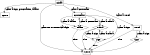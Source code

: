 digraph flowchart {

        size="1,1";

        a [shape=rectangle];
        b [shape=rectangle];
        c [shape=rectangle];
	d [shape=rectangle];
	e [shape=rectangle];
	f [shape=diamond];
	g [shape=diamond];
	h [shape=diamond];
	i [shape=diamond];

        a [label="Initial"];
        b [label="Ignore"];
        c [label="Store"];
	d [label="Consonant"];
	e [label="Vowel"];
	f [label="Sign"];
	g [label="Halant"];
	h [label="Matra"];
	i [label="Sign"];
	
        a -> b [label="Scans a sign, punctuation, halant"];
        a -> c [label="Scans om or numerical digit"];
        a -> d [label="Scans a consonant"];
        a -> e [label="Scans a vowel"];
        e -> f [label="Scans a sign"];
        e -> c [label="Else"];
	d -> g [label="Scans a halant"]
	g -> d [label="Scans a consonant"]
	g -> c [label="Else"]
	d -> h [label="Scans a matra"]
	d -> i [label="Scans a sign"]
	h -> i [label="Scans a sign"]
	h -> c [label="Else"]
	i -> h [label="Scans a matra"]
	i -> c [label="Else"]
	f -> c
}
